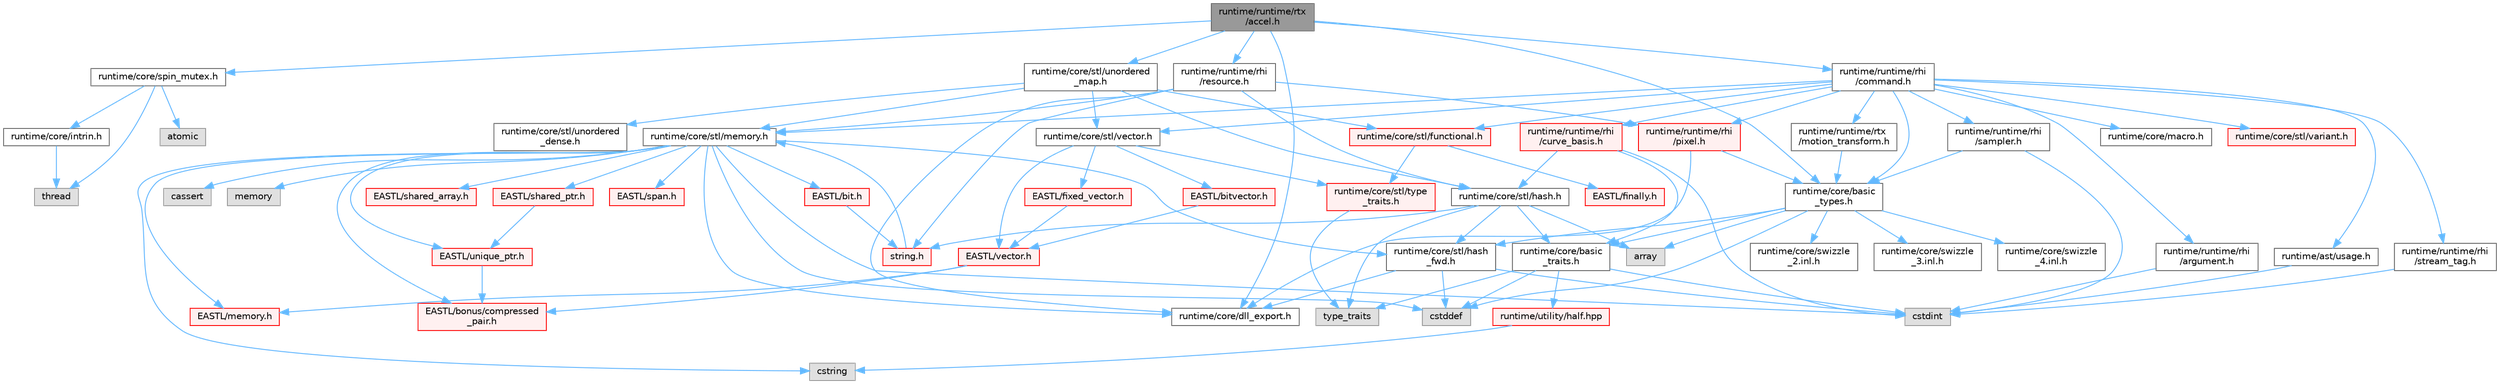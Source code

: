 digraph "runtime/runtime/rtx/accel.h"
{
 // LATEX_PDF_SIZE
  bgcolor="transparent";
  edge [fontname=Helvetica,fontsize=10,labelfontname=Helvetica,labelfontsize=10];
  node [fontname=Helvetica,fontsize=10,shape=box,height=0.2,width=0.4];
  Node1 [id="Node000001",label="runtime/runtime/rtx\l/accel.h",height=0.2,width=0.4,color="gray40", fillcolor="grey60", style="filled", fontcolor="black",tooltip=" "];
  Node1 -> Node2 [id="edge1_Node000001_Node000002",color="steelblue1",style="solid",tooltip=" "];
  Node2 [id="Node000002",label="runtime/core/dll_export.h",height=0.2,width=0.4,color="grey40", fillcolor="white", style="filled",URL="$dll__export_8h.html",tooltip=" "];
  Node1 -> Node3 [id="edge2_Node000001_Node000003",color="steelblue1",style="solid",tooltip=" "];
  Node3 [id="Node000003",label="runtime/core/spin_mutex.h",height=0.2,width=0.4,color="grey40", fillcolor="white", style="filled",URL="$spin__mutex_8h.html",tooltip=" "];
  Node3 -> Node4 [id="edge3_Node000003_Node000004",color="steelblue1",style="solid",tooltip=" "];
  Node4 [id="Node000004",label="atomic",height=0.2,width=0.4,color="grey60", fillcolor="#E0E0E0", style="filled",tooltip=" "];
  Node3 -> Node5 [id="edge4_Node000003_Node000005",color="steelblue1",style="solid",tooltip=" "];
  Node5 [id="Node000005",label="thread",height=0.2,width=0.4,color="grey60", fillcolor="#E0E0E0", style="filled",tooltip=" "];
  Node3 -> Node6 [id="edge5_Node000003_Node000006",color="steelblue1",style="solid",tooltip=" "];
  Node6 [id="Node000006",label="runtime/core/intrin.h",height=0.2,width=0.4,color="grey40", fillcolor="white", style="filled",URL="$intrin_8h.html",tooltip=" "];
  Node6 -> Node5 [id="edge6_Node000006_Node000005",color="steelblue1",style="solid",tooltip=" "];
  Node1 -> Node7 [id="edge7_Node000001_Node000007",color="steelblue1",style="solid",tooltip=" "];
  Node7 [id="Node000007",label="runtime/core/basic\l_types.h",height=0.2,width=0.4,color="grey40", fillcolor="white", style="filled",URL="$basic__types_8h.html",tooltip=" "];
  Node7 -> Node8 [id="edge8_Node000007_Node000008",color="steelblue1",style="solid",tooltip=" "];
  Node8 [id="Node000008",label="cstddef",height=0.2,width=0.4,color="grey60", fillcolor="#E0E0E0", style="filled",tooltip=" "];
  Node7 -> Node9 [id="edge9_Node000007_Node000009",color="steelblue1",style="solid",tooltip=" "];
  Node9 [id="Node000009",label="array",height=0.2,width=0.4,color="grey60", fillcolor="#E0E0E0", style="filled",tooltip=" "];
  Node7 -> Node10 [id="edge10_Node000007_Node000010",color="steelblue1",style="solid",tooltip=" "];
  Node10 [id="Node000010",label="runtime/core/stl/hash\l_fwd.h",height=0.2,width=0.4,color="grey40", fillcolor="white", style="filled",URL="$hash__fwd_8h.html",tooltip=" "];
  Node10 -> Node8 [id="edge11_Node000010_Node000008",color="steelblue1",style="solid",tooltip=" "];
  Node10 -> Node11 [id="edge12_Node000010_Node000011",color="steelblue1",style="solid",tooltip=" "];
  Node11 [id="Node000011",label="cstdint",height=0.2,width=0.4,color="grey60", fillcolor="#E0E0E0", style="filled",tooltip=" "];
  Node10 -> Node2 [id="edge13_Node000010_Node000002",color="steelblue1",style="solid",tooltip=" "];
  Node7 -> Node12 [id="edge14_Node000007_Node000012",color="steelblue1",style="solid",tooltip=" "];
  Node12 [id="Node000012",label="runtime/core/basic\l_traits.h",height=0.2,width=0.4,color="grey40", fillcolor="white", style="filled",URL="$basic__traits_8h.html",tooltip=" "];
  Node12 -> Node11 [id="edge15_Node000012_Node000011",color="steelblue1",style="solid",tooltip=" "];
  Node12 -> Node8 [id="edge16_Node000012_Node000008",color="steelblue1",style="solid",tooltip=" "];
  Node12 -> Node13 [id="edge17_Node000012_Node000013",color="steelblue1",style="solid",tooltip=" "];
  Node13 [id="Node000013",label="type_traits",height=0.2,width=0.4,color="grey60", fillcolor="#E0E0E0", style="filled",tooltip=" "];
  Node12 -> Node14 [id="edge18_Node000012_Node000014",color="steelblue1",style="solid",tooltip=" "];
  Node14 [id="Node000014",label="runtime/utility/half.hpp",height=0.2,width=0.4,color="red", fillcolor="#FFF0F0", style="filled",URL="$half_8hpp.html",tooltip=" "];
  Node14 -> Node23 [id="edge19_Node000014_Node000023",color="steelblue1",style="solid",tooltip=" "];
  Node23 [id="Node000023",label="cstring",height=0.2,width=0.4,color="grey60", fillcolor="#E0E0E0", style="filled",tooltip=" "];
  Node7 -> Node25 [id="edge20_Node000007_Node000025",color="steelblue1",style="solid",tooltip=" "];
  Node25 [id="Node000025",label="runtime/core/swizzle\l_2.inl.h",height=0.2,width=0.4,color="grey40", fillcolor="white", style="filled",URL="$core_2swizzle__2_8inl_8h.html",tooltip=" "];
  Node7 -> Node26 [id="edge21_Node000007_Node000026",color="steelblue1",style="solid",tooltip=" "];
  Node26 [id="Node000026",label="runtime/core/swizzle\l_3.inl.h",height=0.2,width=0.4,color="grey40", fillcolor="white", style="filled",URL="$core_2swizzle__3_8inl_8h.html",tooltip=" "];
  Node7 -> Node27 [id="edge22_Node000007_Node000027",color="steelblue1",style="solid",tooltip=" "];
  Node27 [id="Node000027",label="runtime/core/swizzle\l_4.inl.h",height=0.2,width=0.4,color="grey40", fillcolor="white", style="filled",URL="$core_2swizzle__4_8inl_8h.html",tooltip=" "];
  Node1 -> Node28 [id="edge23_Node000001_Node000028",color="steelblue1",style="solid",tooltip=" "];
  Node28 [id="Node000028",label="runtime/core/stl/unordered\l_map.h",height=0.2,width=0.4,color="grey40", fillcolor="white", style="filled",URL="$core_2stl_2unordered__map_8h.html",tooltip=" "];
  Node28 -> Node29 [id="edge24_Node000028_Node000029",color="steelblue1",style="solid",tooltip=" "];
  Node29 [id="Node000029",label="runtime/core/stl/memory.h",height=0.2,width=0.4,color="grey40", fillcolor="white", style="filled",URL="$core_2stl_2memory_8h.html",tooltip=" "];
  Node29 -> Node8 [id="edge25_Node000029_Node000008",color="steelblue1",style="solid",tooltip=" "];
  Node29 -> Node11 [id="edge26_Node000029_Node000011",color="steelblue1",style="solid",tooltip=" "];
  Node29 -> Node30 [id="edge27_Node000029_Node000030",color="steelblue1",style="solid",tooltip=" "];
  Node30 [id="Node000030",label="cassert",height=0.2,width=0.4,color="grey60", fillcolor="#E0E0E0", style="filled",tooltip=" "];
  Node29 -> Node31 [id="edge28_Node000029_Node000031",color="steelblue1",style="solid",tooltip=" "];
  Node31 [id="Node000031",label="memory",height=0.2,width=0.4,color="grey60", fillcolor="#E0E0E0", style="filled",tooltip=" "];
  Node29 -> Node23 [id="edge29_Node000029_Node000023",color="steelblue1",style="solid",tooltip=" "];
  Node29 -> Node32 [id="edge30_Node000029_Node000032",color="steelblue1",style="solid",tooltip=" "];
  Node32 [id="Node000032",label="EASTL/bit.h",height=0.2,width=0.4,color="red", fillcolor="#FFF0F0", style="filled",URL="$bit_8h.html",tooltip=" "];
  Node32 -> Node53 [id="edge31_Node000032_Node000053",color="steelblue1",style="solid",tooltip=" "];
  Node53 [id="Node000053",label="string.h",height=0.2,width=0.4,color="red", fillcolor="#FFF0F0", style="filled",URL="$string_8h.html",tooltip=" "];
  Node53 -> Node29 [id="edge32_Node000053_Node000029",color="steelblue1",style="solid",tooltip=" "];
  Node29 -> Node56 [id="edge33_Node000029_Node000056",color="steelblue1",style="solid",tooltip=" "];
  Node56 [id="Node000056",label="EASTL/memory.h",height=0.2,width=0.4,color="red", fillcolor="#FFF0F0", style="filled",URL="$_e_a_s_t_l_2include_2_e_a_s_t_l_2memory_8h.html",tooltip=" "];
  Node29 -> Node83 [id="edge34_Node000029_Node000083",color="steelblue1",style="solid",tooltip=" "];
  Node83 [id="Node000083",label="EASTL/shared_array.h",height=0.2,width=0.4,color="red", fillcolor="#FFF0F0", style="filled",URL="$shared__array_8h.html",tooltip=" "];
  Node29 -> Node85 [id="edge35_Node000029_Node000085",color="steelblue1",style="solid",tooltip=" "];
  Node85 [id="Node000085",label="EASTL/unique_ptr.h",height=0.2,width=0.4,color="red", fillcolor="#FFF0F0", style="filled",URL="$unique__ptr_8h.html",tooltip=" "];
  Node85 -> Node86 [id="edge36_Node000085_Node000086",color="steelblue1",style="solid",tooltip=" "];
  Node86 [id="Node000086",label="EASTL/bonus/compressed\l_pair.h",height=0.2,width=0.4,color="red", fillcolor="#FFF0F0", style="filled",URL="$compressed__pair_8h.html",tooltip=" "];
  Node29 -> Node88 [id="edge37_Node000029_Node000088",color="steelblue1",style="solid",tooltip=" "];
  Node88 [id="Node000088",label="EASTL/shared_ptr.h",height=0.2,width=0.4,color="red", fillcolor="#FFF0F0", style="filled",URL="$shared__ptr_8h.html",tooltip=" "];
  Node88 -> Node85 [id="edge38_Node000088_Node000085",color="steelblue1",style="solid",tooltip=" "];
  Node29 -> Node168 [id="edge39_Node000029_Node000168",color="steelblue1",style="solid",tooltip=" "];
  Node168 [id="Node000168",label="EASTL/span.h",height=0.2,width=0.4,color="red", fillcolor="#FFF0F0", style="filled",URL="$span_8h.html",tooltip=" "];
  Node29 -> Node86 [id="edge40_Node000029_Node000086",color="steelblue1",style="solid",tooltip=" "];
  Node29 -> Node2 [id="edge41_Node000029_Node000002",color="steelblue1",style="solid",tooltip=" "];
  Node29 -> Node10 [id="edge42_Node000029_Node000010",color="steelblue1",style="solid",tooltip=" "];
  Node28 -> Node170 [id="edge43_Node000028_Node000170",color="steelblue1",style="solid",tooltip=" "];
  Node170 [id="Node000170",label="runtime/core/stl/vector.h",height=0.2,width=0.4,color="grey40", fillcolor="white", style="filled",URL="$core_2stl_2vector_8h.html",tooltip=" "];
  Node170 -> Node171 [id="edge44_Node000170_Node000171",color="steelblue1",style="solid",tooltip=" "];
  Node171 [id="Node000171",label="EASTL/vector.h",height=0.2,width=0.4,color="red", fillcolor="#FFF0F0", style="filled",URL="$_e_a_s_t_l_2include_2_e_a_s_t_l_2vector_8h.html",tooltip=" "];
  Node171 -> Node86 [id="edge45_Node000171_Node000086",color="steelblue1",style="solid",tooltip=" "];
  Node171 -> Node56 [id="edge46_Node000171_Node000056",color="steelblue1",style="solid",tooltip=" "];
  Node170 -> Node172 [id="edge47_Node000170_Node000172",color="steelblue1",style="solid",tooltip=" "];
  Node172 [id="Node000172",label="EASTL/fixed_vector.h",height=0.2,width=0.4,color="red", fillcolor="#FFF0F0", style="filled",URL="$fixed__vector_8h.html",tooltip=" "];
  Node172 -> Node171 [id="edge48_Node000172_Node000171",color="steelblue1",style="solid",tooltip=" "];
  Node170 -> Node174 [id="edge49_Node000170_Node000174",color="steelblue1",style="solid",tooltip=" "];
  Node174 [id="Node000174",label="EASTL/bitvector.h",height=0.2,width=0.4,color="red", fillcolor="#FFF0F0", style="filled",URL="$bitvector_8h.html",tooltip=" "];
  Node174 -> Node171 [id="edge50_Node000174_Node000171",color="steelblue1",style="solid",tooltip=" "];
  Node170 -> Node176 [id="edge51_Node000170_Node000176",color="steelblue1",style="solid",tooltip=" "];
  Node176 [id="Node000176",label="runtime/core/stl/type\l_traits.h",height=0.2,width=0.4,color="red", fillcolor="#FFF0F0", style="filled",URL="$core_2stl_2type__traits_8h.html",tooltip=" "];
  Node176 -> Node13 [id="edge52_Node000176_Node000013",color="steelblue1",style="solid",tooltip=" "];
  Node28 -> Node177 [id="edge53_Node000028_Node000177",color="steelblue1",style="solid",tooltip=" "];
  Node177 [id="Node000177",label="runtime/core/stl/functional.h",height=0.2,width=0.4,color="red", fillcolor="#FFF0F0", style="filled",URL="$core_2stl_2functional_8h.html",tooltip=" "];
  Node177 -> Node176 [id="edge54_Node000177_Node000176",color="steelblue1",style="solid",tooltip=" "];
  Node177 -> Node178 [id="edge55_Node000177_Node000178",color="steelblue1",style="solid",tooltip=" "];
  Node178 [id="Node000178",label="EASTL/finally.h",height=0.2,width=0.4,color="red", fillcolor="#FFF0F0", style="filled",URL="$finally_8h.html",tooltip=" "];
  Node28 -> Node180 [id="edge56_Node000028_Node000180",color="steelblue1",style="solid",tooltip=" "];
  Node180 [id="Node000180",label="runtime/core/stl/hash.h",height=0.2,width=0.4,color="grey40", fillcolor="white", style="filled",URL="$hash_8h.html",tooltip=" "];
  Node180 -> Node9 [id="edge57_Node000180_Node000009",color="steelblue1",style="solid",tooltip=" "];
  Node180 -> Node13 [id="edge58_Node000180_Node000013",color="steelblue1",style="solid",tooltip=" "];
  Node180 -> Node10 [id="edge59_Node000180_Node000010",color="steelblue1",style="solid",tooltip=" "];
  Node180 -> Node53 [id="edge60_Node000180_Node000053",color="steelblue1",style="solid",tooltip=" "];
  Node180 -> Node12 [id="edge61_Node000180_Node000012",color="steelblue1",style="solid",tooltip=" "];
  Node28 -> Node181 [id="edge62_Node000028_Node000181",color="steelblue1",style="solid",tooltip=" "];
  Node181 [id="Node000181",label="runtime/core/stl/unordered\l_dense.h",height=0.2,width=0.4,color="grey40", fillcolor="white", style="filled",URL="$unordered__dense_8h.html",tooltip=" "];
  Node1 -> Node182 [id="edge63_Node000001_Node000182",color="steelblue1",style="solid",tooltip=" "];
  Node182 [id="Node000182",label="runtime/runtime/rhi\l/resource.h",height=0.2,width=0.4,color="grey40", fillcolor="white", style="filled",URL="$runtime_2rhi_2resource_8h.html",tooltip=" "];
  Node182 -> Node2 [id="edge64_Node000182_Node000002",color="steelblue1",style="solid",tooltip=" "];
  Node182 -> Node29 [id="edge65_Node000182_Node000029",color="steelblue1",style="solid",tooltip=" "];
  Node182 -> Node53 [id="edge66_Node000182_Node000053",color="steelblue1",style="solid",tooltip=" "];
  Node182 -> Node180 [id="edge67_Node000182_Node000180",color="steelblue1",style="solid",tooltip=" "];
  Node182 -> Node183 [id="edge68_Node000182_Node000183",color="steelblue1",style="solid",tooltip=" "];
  Node183 [id="Node000183",label="runtime/runtime/rhi\l/pixel.h",height=0.2,width=0.4,color="red", fillcolor="#FFF0F0", style="filled",URL="$pixel_8h.html",tooltip=" "];
  Node183 -> Node2 [id="edge69_Node000183_Node000002",color="steelblue1",style="solid",tooltip=" "];
  Node183 -> Node7 [id="edge70_Node000183_Node000007",color="steelblue1",style="solid",tooltip=" "];
  Node1 -> Node184 [id="edge71_Node000001_Node000184",color="steelblue1",style="solid",tooltip=" "];
  Node184 [id="Node000184",label="runtime/runtime/rhi\l/command.h",height=0.2,width=0.4,color="grey40", fillcolor="white", style="filled",URL="$command_8h.html",tooltip=" "];
  Node184 -> Node185 [id="edge72_Node000184_Node000185",color="steelblue1",style="solid",tooltip=" "];
  Node185 [id="Node000185",label="runtime/core/macro.h",height=0.2,width=0.4,color="grey40", fillcolor="white", style="filled",URL="$macro_8h.html",tooltip=" "];
  Node184 -> Node7 [id="edge73_Node000184_Node000007",color="steelblue1",style="solid",tooltip=" "];
  Node184 -> Node170 [id="edge74_Node000184_Node000170",color="steelblue1",style="solid",tooltip=" "];
  Node184 -> Node29 [id="edge75_Node000184_Node000029",color="steelblue1",style="solid",tooltip=" "];
  Node184 -> Node186 [id="edge76_Node000184_Node000186",color="steelblue1",style="solid",tooltip=" "];
  Node186 [id="Node000186",label="runtime/core/stl/variant.h",height=0.2,width=0.4,color="red", fillcolor="#FFF0F0", style="filled",URL="$core_2stl_2variant_8h.html",tooltip=" "];
  Node184 -> Node177 [id="edge77_Node000184_Node000177",color="steelblue1",style="solid",tooltip=" "];
  Node184 -> Node192 [id="edge78_Node000184_Node000192",color="steelblue1",style="solid",tooltip=" "];
  Node192 [id="Node000192",label="runtime/ast/usage.h",height=0.2,width=0.4,color="grey40", fillcolor="white", style="filled",URL="$usage_8h.html",tooltip=" "];
  Node192 -> Node11 [id="edge79_Node000192_Node000011",color="steelblue1",style="solid",tooltip=" "];
  Node184 -> Node183 [id="edge80_Node000184_Node000183",color="steelblue1",style="solid",tooltip=" "];
  Node184 -> Node193 [id="edge81_Node000184_Node000193",color="steelblue1",style="solid",tooltip=" "];
  Node193 [id="Node000193",label="runtime/runtime/rhi\l/stream_tag.h",height=0.2,width=0.4,color="grey40", fillcolor="white", style="filled",URL="$stream__tag_8h.html",tooltip=" "];
  Node193 -> Node11 [id="edge82_Node000193_Node000011",color="steelblue1",style="solid",tooltip=" "];
  Node184 -> Node194 [id="edge83_Node000184_Node000194",color="steelblue1",style="solid",tooltip=" "];
  Node194 [id="Node000194",label="runtime/runtime/rhi\l/sampler.h",height=0.2,width=0.4,color="grey40", fillcolor="white", style="filled",URL="$sampler_8h.html",tooltip=" "];
  Node194 -> Node11 [id="edge84_Node000194_Node000011",color="steelblue1",style="solid",tooltip=" "];
  Node194 -> Node7 [id="edge85_Node000194_Node000007",color="steelblue1",style="solid",tooltip=" "];
  Node184 -> Node195 [id="edge86_Node000184_Node000195",color="steelblue1",style="solid",tooltip=" "];
  Node195 [id="Node000195",label="runtime/runtime/rhi\l/argument.h",height=0.2,width=0.4,color="grey40", fillcolor="white", style="filled",URL="$argument_8h.html",tooltip=" "];
  Node195 -> Node11 [id="edge87_Node000195_Node000011",color="steelblue1",style="solid",tooltip=" "];
  Node184 -> Node196 [id="edge88_Node000184_Node000196",color="steelblue1",style="solid",tooltip=" "];
  Node196 [id="Node000196",label="runtime/runtime/rhi\l/curve_basis.h",height=0.2,width=0.4,color="red", fillcolor="#FFF0F0", style="filled",URL="$curve__basis_8h.html",tooltip=" "];
  Node196 -> Node11 [id="edge89_Node000196_Node000011",color="steelblue1",style="solid",tooltip=" "];
  Node196 -> Node12 [id="edge90_Node000196_Node000012",color="steelblue1",style="solid",tooltip=" "];
  Node196 -> Node180 [id="edge91_Node000196_Node000180",color="steelblue1",style="solid",tooltip=" "];
  Node184 -> Node198 [id="edge92_Node000184_Node000198",color="steelblue1",style="solid",tooltip=" "];
  Node198 [id="Node000198",label="runtime/runtime/rtx\l/motion_transform.h",height=0.2,width=0.4,color="grey40", fillcolor="white", style="filled",URL="$motion__transform_8h.html",tooltip=" "];
  Node198 -> Node7 [id="edge93_Node000198_Node000007",color="steelblue1",style="solid",tooltip=" "];
}
